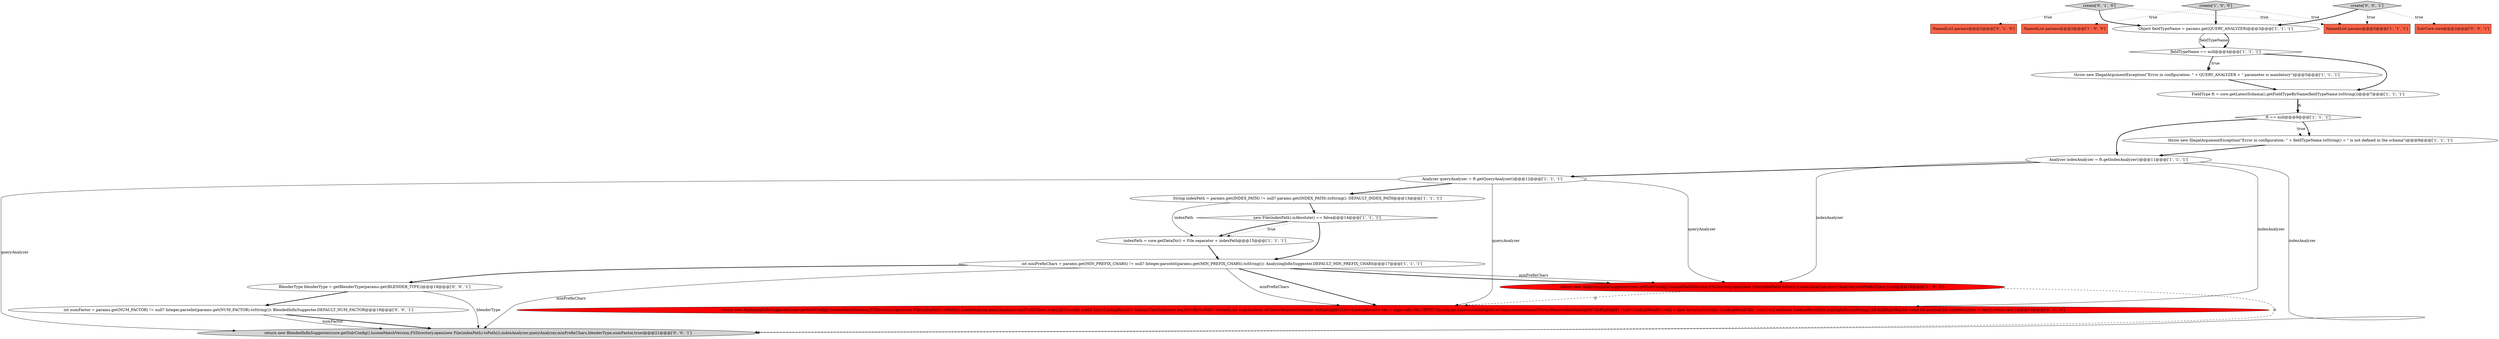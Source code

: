 digraph {
15 [style = filled, label = "String indexPath = params.get(INDEX_PATH) != null? params.get(INDEX_PATH).toString(): DEFAULT_INDEX_PATH@@@13@@@['1', '1', '1']", fillcolor = white, shape = ellipse image = "AAA0AAABBB1BBB"];
16 [style = filled, label = "create['0', '1', '0']", fillcolor = lightgray, shape = diamond image = "AAA0AAABBB2BBB"];
22 [style = filled, label = "return new BlendedInfixSuggester(core.getSolrConfig().luceneMatchVersion,FSDirectory.open(new File(indexPath).toPath()),indexAnalyzer,queryAnalyzer,minPrefixChars,blenderType,numFactor,true)@@@21@@@['0', '0', '1']", fillcolor = lightgray, shape = ellipse image = "AAA0AAABBB3BBB"];
6 [style = filled, label = "ft == null@@@8@@@['1', '1', '1']", fillcolor = white, shape = diamond image = "AAA0AAABBB1BBB"];
3 [style = filled, label = "throw new IllegalArgumentException(\"Error in configuration: \" + fieldTypeName.toString() + \" is not defined in the schema\")@@@9@@@['1', '1', '1']", fillcolor = white, shape = ellipse image = "AAA0AAABBB1BBB"];
7 [style = filled, label = "return new AnalyzingInfixSuggester(core.getSolrConfig().luceneMatchVersion,FSDirectory.open(new File(indexPath).toPath()),indexAnalyzer,queryAnalyzer,minPrefixChars,true)@@@19@@@['1', '0', '0']", fillcolor = red, shape = ellipse image = "AAA1AAABBB1BBB"];
13 [style = filled, label = "NamedList params@@@2@@@['1', '1', '1']", fillcolor = tomato, shape = box image = "AAA0AAABBB1BBB"];
10 [style = filled, label = "Analyzer indexAnalyzer = ft.getIndexAnalyzer()@@@11@@@['1', '1', '1']", fillcolor = white, shape = ellipse image = "AAA0AAABBB1BBB"];
18 [style = filled, label = "return new AnalyzingInfixSuggester(core.getSolrConfig().luceneMatchVersion,FSDirectory.open(new File(indexPath).toPath()),indexAnalyzer,queryAnalyzer,minPrefixChars,true){@Override public List<LookupResult> lookup(CharSequence key,Set<BytesRef> contexts,int num,boolean allTermsRequired,boolean doHighlight){List<LookupResult> res = super.edu.fdu.CPPDG.tinypdg.pe.ExpressionInfo@d5ce35keycontextsnumallTermsRequireddoHighlightif (doHighlight) {List<LookupResult> res2 = new ArrayList<>()for (LookupResult hit : res){res2.add(new LookupResult(hit.highlightKey.toString(),hit.highlightKey,hit.value,hit.payload,hit.contexts))}res = res2}return res}}@@@19@@@['0', '1', '0']", fillcolor = red, shape = ellipse image = "AAA1AAABBB2BBB"];
20 [style = filled, label = "BlenderType blenderType = getBlenderType(params.get(BLENDER_TYPE))@@@18@@@['0', '0', '1']", fillcolor = white, shape = ellipse image = "AAA0AAABBB3BBB"];
2 [style = filled, label = "Analyzer queryAnalyzer = ft.getQueryAnalyzer()@@@12@@@['1', '1', '1']", fillcolor = white, shape = ellipse image = "AAA0AAABBB1BBB"];
21 [style = filled, label = "int numFactor = params.get(NUM_FACTOR) != null? Integer.parseInt(params.get(NUM_FACTOR).toString()): BlendedInfixSuggester.DEFAULT_NUM_FACTOR@@@19@@@['0', '0', '1']", fillcolor = white, shape = ellipse image = "AAA0AAABBB3BBB"];
12 [style = filled, label = "NamedList params@@@2@@@['1', '0', '0']", fillcolor = tomato, shape = box image = "AAA0AAABBB1BBB"];
1 [style = filled, label = "throw new IllegalArgumentException(\"Error in configuration: \" + QUERY_ANALYZER + \" parameter is mandatory\")@@@5@@@['1', '1', '1']", fillcolor = white, shape = ellipse image = "AAA0AAABBB1BBB"];
23 [style = filled, label = "SolrCore core@@@2@@@['0', '0', '1']", fillcolor = tomato, shape = box image = "AAA0AAABBB3BBB"];
4 [style = filled, label = "new File(indexPath).isAbsolute() == false@@@14@@@['1', '1', '1']", fillcolor = white, shape = diamond image = "AAA0AAABBB1BBB"];
14 [style = filled, label = "Object fieldTypeName = params.get(QUERY_ANALYZER)@@@3@@@['1', '1', '1']", fillcolor = white, shape = ellipse image = "AAA0AAABBB1BBB"];
9 [style = filled, label = "fieldTypeName == null@@@4@@@['1', '1', '1']", fillcolor = white, shape = diamond image = "AAA0AAABBB1BBB"];
5 [style = filled, label = "create['1', '0', '0']", fillcolor = lightgray, shape = diamond image = "AAA0AAABBB1BBB"];
0 [style = filled, label = "int minPrefixChars = params.get(MIN_PREFIX_CHARS) != null? Integer.parseInt(params.get(MIN_PREFIX_CHARS).toString()): AnalyzingInfixSuggester.DEFAULT_MIN_PREFIX_CHARS@@@17@@@['1', '1', '1']", fillcolor = white, shape = ellipse image = "AAA0AAABBB1BBB"];
19 [style = filled, label = "create['0', '0', '1']", fillcolor = lightgray, shape = diamond image = "AAA0AAABBB3BBB"];
11 [style = filled, label = "FieldType ft = core.getLatestSchema().getFieldTypeByName(fieldTypeName.toString())@@@7@@@['1', '1', '1']", fillcolor = white, shape = ellipse image = "AAA0AAABBB1BBB"];
17 [style = filled, label = "NamedList params@@@2@@@['0', '1', '0']", fillcolor = tomato, shape = box image = "AAA0AAABBB2BBB"];
8 [style = filled, label = "indexPath = core.getDataDir() + File.separator + indexPath@@@15@@@['1', '1', '1']", fillcolor = white, shape = ellipse image = "AAA0AAABBB1BBB"];
6->3 [style = bold, label=""];
9->11 [style = bold, label=""];
7->18 [style = dashed, label="0"];
16->13 [style = dotted, label="true"];
0->7 [style = solid, label="minPrefixChars"];
11->6 [style = bold, label=""];
2->18 [style = solid, label="queryAnalyzer"];
16->17 [style = dotted, label="true"];
4->8 [style = dotted, label="true"];
19->23 [style = dotted, label="true"];
0->22 [style = solid, label="minPrefixChars"];
19->13 [style = dotted, label="true"];
5->14 [style = bold, label=""];
11->6 [style = solid, label="ft"];
2->22 [style = solid, label="queryAnalyzer"];
5->12 [style = dotted, label="true"];
15->8 [style = solid, label="indexPath"];
1->11 [style = bold, label=""];
4->0 [style = bold, label=""];
0->7 [style = bold, label=""];
20->21 [style = bold, label=""];
8->0 [style = bold, label=""];
3->10 [style = bold, label=""];
5->13 [style = dotted, label="true"];
20->22 [style = solid, label="blenderType"];
19->14 [style = bold, label=""];
14->9 [style = solid, label="fieldTypeName"];
21->22 [style = bold, label=""];
6->10 [style = bold, label=""];
2->15 [style = bold, label=""];
15->4 [style = bold, label=""];
9->1 [style = dotted, label="true"];
4->8 [style = bold, label=""];
0->18 [style = bold, label=""];
14->9 [style = bold, label=""];
10->2 [style = bold, label=""];
16->14 [style = bold, label=""];
0->20 [style = bold, label=""];
21->22 [style = solid, label="numFactor"];
0->18 [style = solid, label="minPrefixChars"];
10->7 [style = solid, label="indexAnalyzer"];
10->22 [style = solid, label="indexAnalyzer"];
9->1 [style = bold, label=""];
6->3 [style = dotted, label="true"];
7->22 [style = dashed, label="0"];
2->7 [style = solid, label="queryAnalyzer"];
10->18 [style = solid, label="indexAnalyzer"];
}
